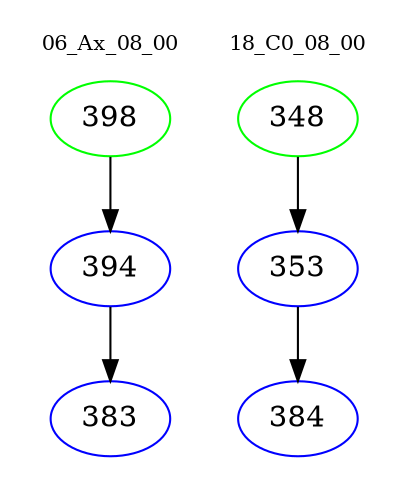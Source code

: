 digraph{
subgraph cluster_0 {
color = white
label = "06_Ax_08_00";
fontsize=10;
T0_398 [label="398", color="green"]
T0_398 -> T0_394 [color="black"]
T0_394 [label="394", color="blue"]
T0_394 -> T0_383 [color="black"]
T0_383 [label="383", color="blue"]
}
subgraph cluster_1 {
color = white
label = "18_C0_08_00";
fontsize=10;
T1_348 [label="348", color="green"]
T1_348 -> T1_353 [color="black"]
T1_353 [label="353", color="blue"]
T1_353 -> T1_384 [color="black"]
T1_384 [label="384", color="blue"]
}
}
